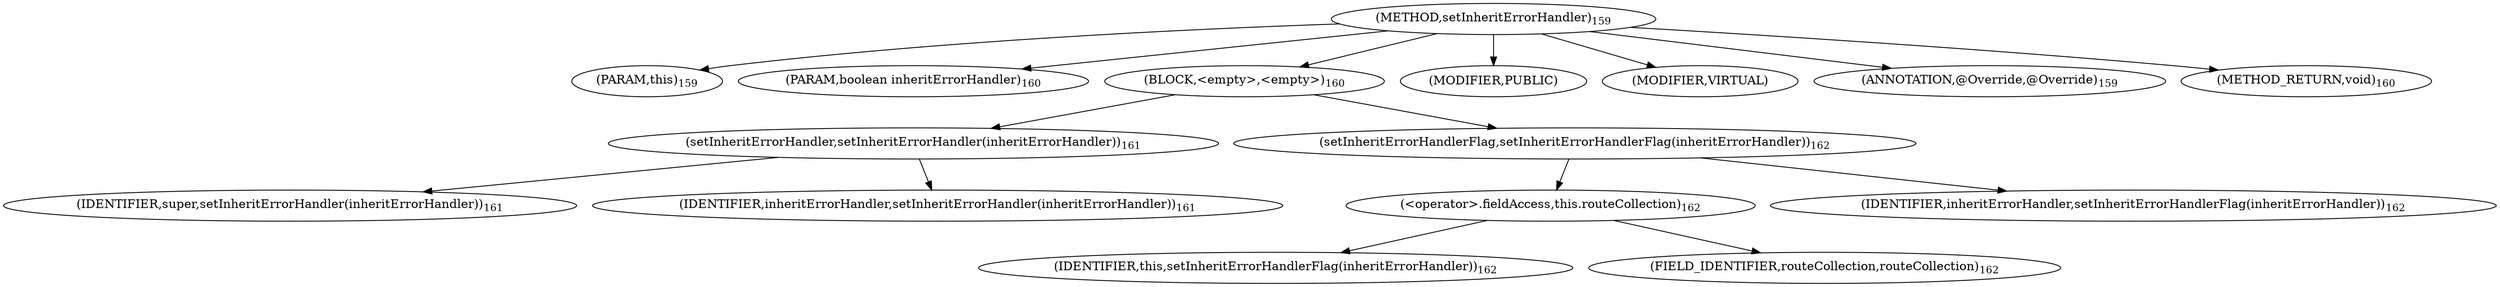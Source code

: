 digraph "setInheritErrorHandler" {  
"264" [label = <(METHOD,setInheritErrorHandler)<SUB>159</SUB>> ]
"265" [label = <(PARAM,this)<SUB>159</SUB>> ]
"266" [label = <(PARAM,boolean inheritErrorHandler)<SUB>160</SUB>> ]
"267" [label = <(BLOCK,&lt;empty&gt;,&lt;empty&gt;)<SUB>160</SUB>> ]
"268" [label = <(setInheritErrorHandler,setInheritErrorHandler(inheritErrorHandler))<SUB>161</SUB>> ]
"269" [label = <(IDENTIFIER,super,setInheritErrorHandler(inheritErrorHandler))<SUB>161</SUB>> ]
"270" [label = <(IDENTIFIER,inheritErrorHandler,setInheritErrorHandler(inheritErrorHandler))<SUB>161</SUB>> ]
"271" [label = <(setInheritErrorHandlerFlag,setInheritErrorHandlerFlag(inheritErrorHandler))<SUB>162</SUB>> ]
"272" [label = <(&lt;operator&gt;.fieldAccess,this.routeCollection)<SUB>162</SUB>> ]
"273" [label = <(IDENTIFIER,this,setInheritErrorHandlerFlag(inheritErrorHandler))<SUB>162</SUB>> ]
"274" [label = <(FIELD_IDENTIFIER,routeCollection,routeCollection)<SUB>162</SUB>> ]
"275" [label = <(IDENTIFIER,inheritErrorHandler,setInheritErrorHandlerFlag(inheritErrorHandler))<SUB>162</SUB>> ]
"276" [label = <(MODIFIER,PUBLIC)> ]
"277" [label = <(MODIFIER,VIRTUAL)> ]
"278" [label = <(ANNOTATION,@Override,@Override)<SUB>159</SUB>> ]
"279" [label = <(METHOD_RETURN,void)<SUB>160</SUB>> ]
  "264" -> "265" 
  "264" -> "266" 
  "264" -> "267" 
  "264" -> "276" 
  "264" -> "277" 
  "264" -> "278" 
  "264" -> "279" 
  "267" -> "268" 
  "267" -> "271" 
  "268" -> "269" 
  "268" -> "270" 
  "271" -> "272" 
  "271" -> "275" 
  "272" -> "273" 
  "272" -> "274" 
}
